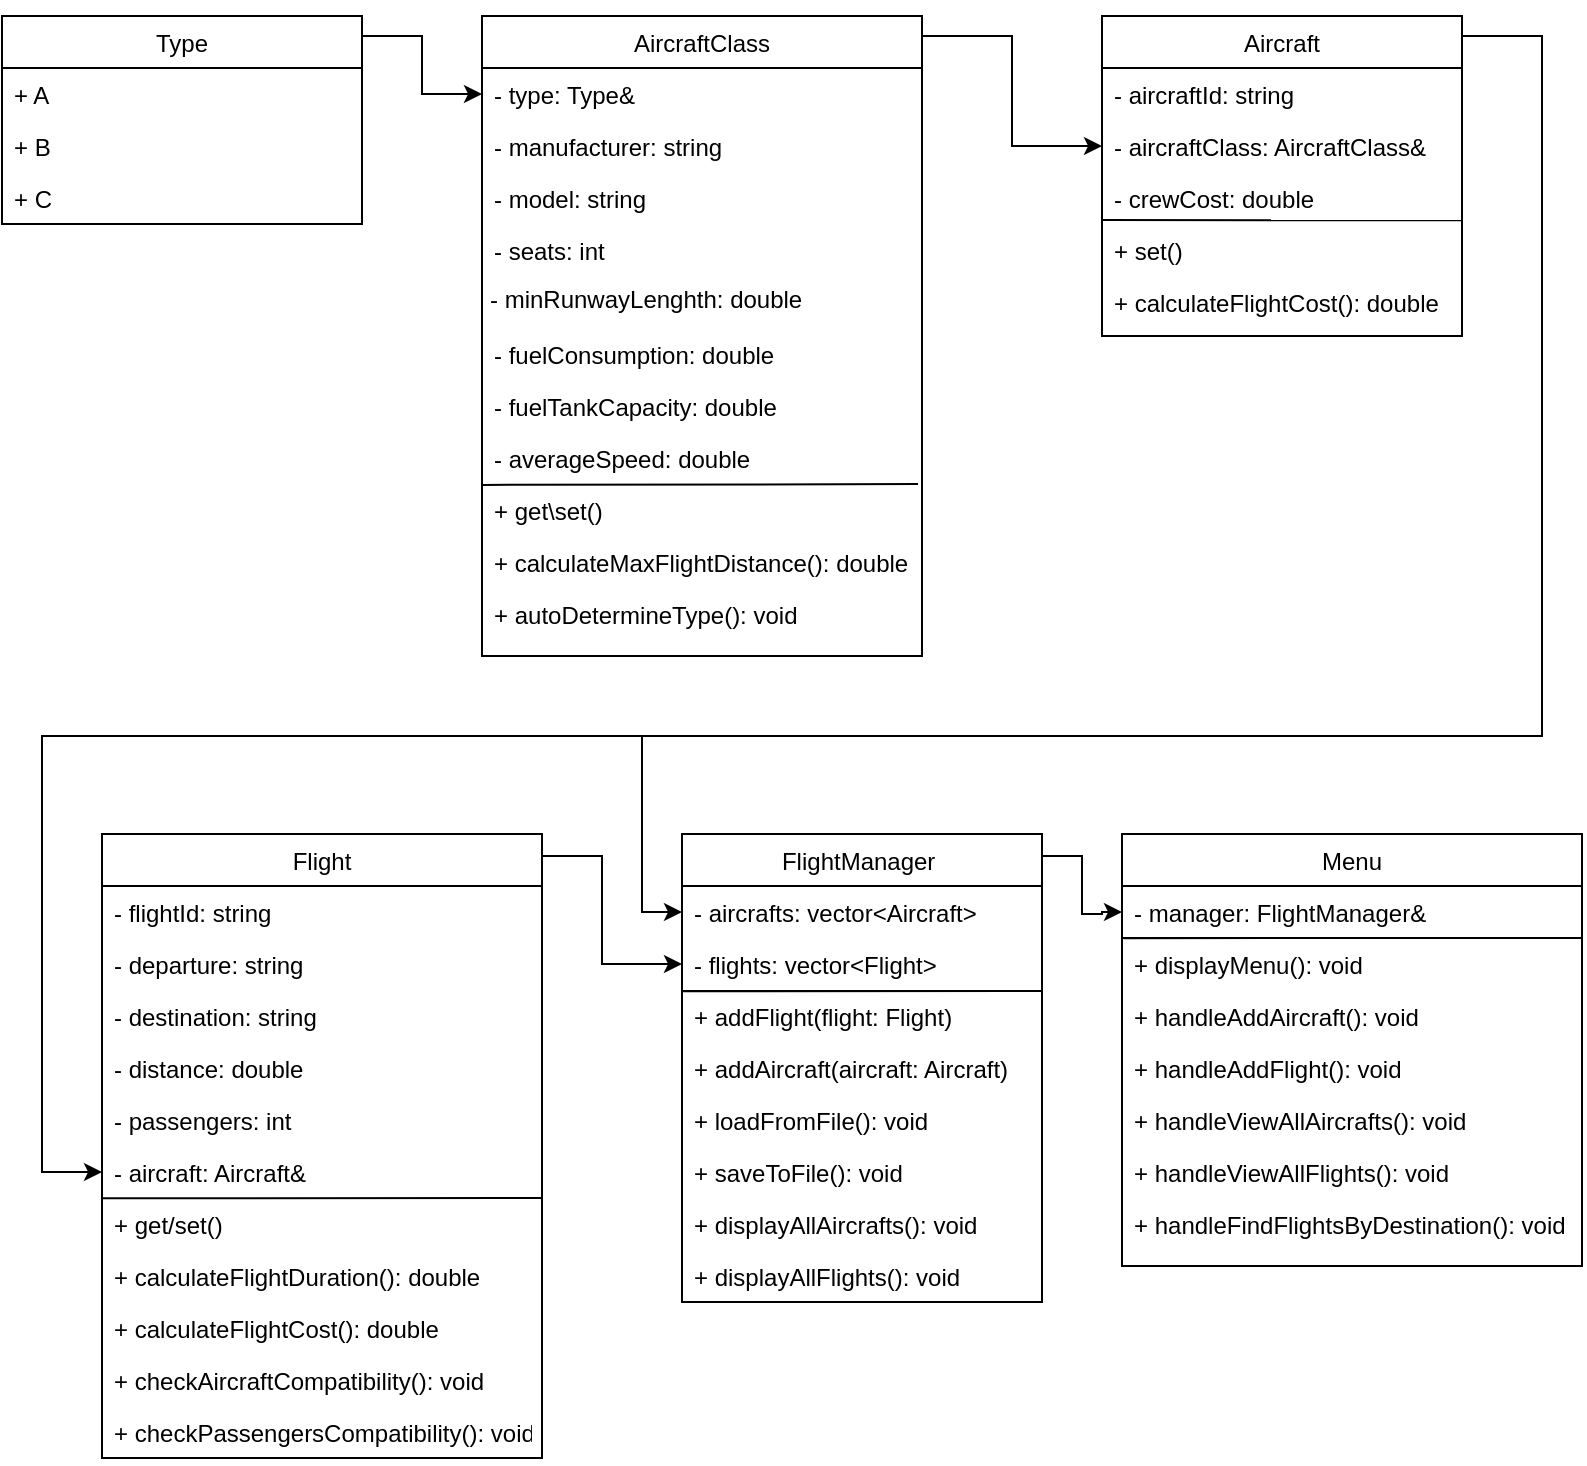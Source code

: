<mxfile version="25.0.3">
  <diagram id="C5RBs43oDa-KdzZeNtuy" name="Page-1">
    <mxGraphModel dx="2049" dy="1181" grid="1" gridSize="10" guides="1" tooltips="1" connect="1" arrows="1" fold="1" page="1" pageScale="1" pageWidth="827" pageHeight="1169" math="0" shadow="0">
      <root>
        <mxCell id="WIyWlLk6GJQsqaUBKTNV-0" />
        <mxCell id="WIyWlLk6GJQsqaUBKTNV-1" parent="WIyWlLk6GJQsqaUBKTNV-0" />
        <mxCell id="zkfFHV4jXpPFQw0GAbJ--0" value="AircraftClass" style="swimlane;fontStyle=0;align=center;verticalAlign=top;childLayout=stackLayout;horizontal=1;startSize=26;horizontalStack=0;resizeParent=1;resizeLast=0;collapsible=1;marginBottom=0;rounded=0;shadow=0;strokeWidth=1;" parent="WIyWlLk6GJQsqaUBKTNV-1" vertex="1">
          <mxGeometry x="270" y="20" width="220" height="320" as="geometry">
            <mxRectangle x="230" y="140" width="160" height="26" as="alternateBounds" />
          </mxGeometry>
        </mxCell>
        <mxCell id="GNQmXT9bek1zlUhUdbKP-7" value="- type: Type&amp;&#xa;" style="text;align=left;verticalAlign=top;spacingLeft=4;spacingRight=4;overflow=hidden;rotatable=0;points=[[0,0.5],[1,0.5]];portConstraint=eastwest;fontStyle=0" vertex="1" parent="zkfFHV4jXpPFQw0GAbJ--0">
          <mxGeometry y="26" width="220" height="26" as="geometry" />
        </mxCell>
        <mxCell id="zkfFHV4jXpPFQw0GAbJ--1" value="- manufacturer: string" style="text;align=left;verticalAlign=top;spacingLeft=4;spacingRight=4;overflow=hidden;rotatable=0;points=[[0,0.5],[1,0.5]];portConstraint=eastwest;fontStyle=0" parent="zkfFHV4jXpPFQw0GAbJ--0" vertex="1">
          <mxGeometry y="52" width="220" height="26" as="geometry" />
        </mxCell>
        <mxCell id="zkfFHV4jXpPFQw0GAbJ--2" value="- model: string" style="text;align=left;verticalAlign=top;spacingLeft=4;spacingRight=4;overflow=hidden;rotatable=0;points=[[0,0.5],[1,0.5]];portConstraint=eastwest;rounded=0;shadow=0;html=0;" parent="zkfFHV4jXpPFQw0GAbJ--0" vertex="1">
          <mxGeometry y="78" width="220" height="26" as="geometry" />
        </mxCell>
        <mxCell id="IwD0Bju1GEqMhFnLVucu-9" value="- seats: int" style="text;align=left;verticalAlign=top;spacingLeft=4;spacingRight=4;overflow=hidden;rotatable=0;points=[[0,0.5],[1,0.5]];portConstraint=eastwest;rounded=0;shadow=0;html=0;" parent="zkfFHV4jXpPFQw0GAbJ--0" vertex="1">
          <mxGeometry y="104" width="220" height="26" as="geometry" />
        </mxCell>
        <mxCell id="zkfFHV4jXpPFQw0GAbJ--3" value="- minRunwayLenghth: double" style="text;align=left;verticalAlign=top;spacingLeft=4;spacingRight=-4;overflow=hidden;rotatable=0;points=[[0,0.5],[1,0.5]];portConstraint=eastwest;rounded=0;shadow=0;html=0;spacing=0;spacingBottom=-7;" parent="zkfFHV4jXpPFQw0GAbJ--0" vertex="1">
          <mxGeometry y="130" width="220" height="26" as="geometry" />
        </mxCell>
        <mxCell id="zkfFHV4jXpPFQw0GAbJ--5" value="- fuelConsumption: double" style="text;align=left;verticalAlign=top;spacingLeft=4;spacingRight=4;overflow=hidden;rotatable=0;points=[[0,0.5],[1,0.5]];portConstraint=eastwest;" parent="zkfFHV4jXpPFQw0GAbJ--0" vertex="1">
          <mxGeometry y="156" width="220" height="26" as="geometry" />
        </mxCell>
        <mxCell id="IwD0Bju1GEqMhFnLVucu-11" value="- fuelTankCapacity: double" style="text;align=left;verticalAlign=top;spacingLeft=4;spacingRight=4;overflow=hidden;rotatable=0;points=[[0,0.5],[1,0.5]];portConstraint=eastwest;" parent="zkfFHV4jXpPFQw0GAbJ--0" vertex="1">
          <mxGeometry y="182" width="220" height="26" as="geometry" />
        </mxCell>
        <mxCell id="IwD0Bju1GEqMhFnLVucu-12" value="- averageSpeed: double" style="text;align=left;verticalAlign=top;spacingLeft=4;spacingRight=4;overflow=hidden;rotatable=0;points=[[0,0.5],[1,0.5]];portConstraint=eastwest;" parent="zkfFHV4jXpPFQw0GAbJ--0" vertex="1">
          <mxGeometry y="208" width="220" height="26" as="geometry" />
        </mxCell>
        <mxCell id="IwD0Bju1GEqMhFnLVucu-21" value="+ get\set()" style="text;align=left;verticalAlign=top;spacingLeft=4;spacingRight=4;overflow=hidden;rotatable=0;points=[[0,0.5],[1,0.5]];portConstraint=eastwest;" parent="zkfFHV4jXpPFQw0GAbJ--0" vertex="1">
          <mxGeometry y="234" width="220" height="26" as="geometry" />
        </mxCell>
        <mxCell id="IwD0Bju1GEqMhFnLVucu-22" value="+ calculateMaxFlightDistance(): double" style="text;align=left;verticalAlign=top;spacingLeft=4;spacingRight=4;overflow=hidden;rotatable=0;points=[[0,0.5],[1,0.5]];portConstraint=eastwest;" parent="zkfFHV4jXpPFQw0GAbJ--0" vertex="1">
          <mxGeometry y="260" width="220" height="26" as="geometry" />
        </mxCell>
        <mxCell id="GNQmXT9bek1zlUhUdbKP-9" value="+ autoDetermineType(): void" style="text;align=left;verticalAlign=top;spacingLeft=4;spacingRight=4;overflow=hidden;rotatable=0;points=[[0,0.5],[1,0.5]];portConstraint=eastwest;" vertex="1" parent="zkfFHV4jXpPFQw0GAbJ--0">
          <mxGeometry y="286" width="220" height="26" as="geometry" />
        </mxCell>
        <mxCell id="GNQmXT9bek1zlUhUdbKP-8" value="" style="endArrow=none;html=1;rounded=0;exitX=0;exitY=1.017;exitDx=0;exitDy=0;exitPerimeter=0;entryX=0.991;entryY=1.002;entryDx=0;entryDy=0;entryPerimeter=0;" edge="1" parent="zkfFHV4jXpPFQw0GAbJ--0" source="IwD0Bju1GEqMhFnLVucu-12" target="IwD0Bju1GEqMhFnLVucu-12">
          <mxGeometry width="50" height="50" relative="1" as="geometry">
            <mxPoint x="180" y="250" as="sourcePoint" />
            <mxPoint x="230" y="200" as="targetPoint" />
          </mxGeometry>
        </mxCell>
        <mxCell id="GNQmXT9bek1zlUhUdbKP-25" style="edgeStyle=orthogonalEdgeStyle;rounded=0;orthogonalLoop=1;jettySize=auto;html=1;exitX=1;exitY=0;exitDx=0;exitDy=0;entryX=0;entryY=0.5;entryDx=0;entryDy=0;" edge="1" parent="WIyWlLk6GJQsqaUBKTNV-1" source="zkfFHV4jXpPFQw0GAbJ--6" target="zkfFHV4jXpPFQw0GAbJ--14">
          <mxGeometry relative="1" as="geometry">
            <Array as="points">
              <mxPoint x="300" y="440" />
              <mxPoint x="330" y="440" />
              <mxPoint x="330" y="494" />
            </Array>
          </mxGeometry>
        </mxCell>
        <mxCell id="zkfFHV4jXpPFQw0GAbJ--6" value="Flight" style="swimlane;fontStyle=0;align=center;verticalAlign=top;childLayout=stackLayout;horizontal=1;startSize=26;horizontalStack=0;resizeParent=1;resizeLast=0;collapsible=1;marginBottom=0;rounded=0;shadow=0;strokeWidth=1;" parent="WIyWlLk6GJQsqaUBKTNV-1" vertex="1">
          <mxGeometry x="80" y="429" width="220" height="312" as="geometry">
            <mxRectangle x="130" y="380" width="160" height="26" as="alternateBounds" />
          </mxGeometry>
        </mxCell>
        <mxCell id="zkfFHV4jXpPFQw0GAbJ--7" value="- flightId: string" style="text;align=left;verticalAlign=top;spacingLeft=4;spacingRight=4;overflow=hidden;rotatable=0;points=[[0,0.5],[1,0.5]];portConstraint=eastwest;" parent="zkfFHV4jXpPFQw0GAbJ--6" vertex="1">
          <mxGeometry y="26" width="220" height="26" as="geometry" />
        </mxCell>
        <mxCell id="zkfFHV4jXpPFQw0GAbJ--8" value="- departure: string" style="text;align=left;verticalAlign=top;spacingLeft=4;spacingRight=4;overflow=hidden;rotatable=0;points=[[0,0.5],[1,0.5]];portConstraint=eastwest;rounded=0;shadow=0;html=0;" parent="zkfFHV4jXpPFQw0GAbJ--6" vertex="1">
          <mxGeometry y="52" width="220" height="26" as="geometry" />
        </mxCell>
        <mxCell id="zkfFHV4jXpPFQw0GAbJ--10" value="- destination: string" style="text;align=left;verticalAlign=top;spacingLeft=4;spacingRight=4;overflow=hidden;rotatable=0;points=[[0,0.5],[1,0.5]];portConstraint=eastwest;fontStyle=0" parent="zkfFHV4jXpPFQw0GAbJ--6" vertex="1">
          <mxGeometry y="78" width="220" height="26" as="geometry" />
        </mxCell>
        <mxCell id="zkfFHV4jXpPFQw0GAbJ--11" value="- distance: double" style="text;align=left;verticalAlign=top;spacingLeft=4;spacingRight=4;overflow=hidden;rotatable=0;points=[[0,0.5],[1,0.5]];portConstraint=eastwest;" parent="zkfFHV4jXpPFQw0GAbJ--6" vertex="1">
          <mxGeometry y="104" width="220" height="26" as="geometry" />
        </mxCell>
        <mxCell id="GNQmXT9bek1zlUhUdbKP-11" value="- passengers: int" style="text;align=left;verticalAlign=top;spacingLeft=4;spacingRight=4;overflow=hidden;rotatable=0;points=[[0,0.5],[1,0.5]];portConstraint=eastwest;fontStyle=0" vertex="1" parent="zkfFHV4jXpPFQw0GAbJ--6">
          <mxGeometry y="130" width="220" height="26" as="geometry" />
        </mxCell>
        <mxCell id="IwD0Bju1GEqMhFnLVucu-15" value="- aircraft: Aircraft&amp;" style="text;align=left;verticalAlign=top;spacingLeft=4;spacingRight=4;overflow=hidden;rotatable=0;points=[[0,0.5],[1,0.5]];portConstraint=eastwest;fontStyle=0" parent="zkfFHV4jXpPFQw0GAbJ--6" vertex="1">
          <mxGeometry y="156" width="220" height="26" as="geometry" />
        </mxCell>
        <mxCell id="IwD0Bju1GEqMhFnLVucu-29" value="" style="endArrow=none;html=1;rounded=0;entryX=1.001;entryY=1;entryDx=0;entryDy=0;entryPerimeter=0;exitX=0;exitY=1.005;exitDx=0;exitDy=0;exitPerimeter=0;" parent="zkfFHV4jXpPFQw0GAbJ--6" source="IwD0Bju1GEqMhFnLVucu-15" target="IwD0Bju1GEqMhFnLVucu-15" edge="1">
          <mxGeometry width="50" height="50" relative="1" as="geometry">
            <mxPoint y="155" as="sourcePoint" />
            <mxPoint x="60" y="150" as="targetPoint" />
          </mxGeometry>
        </mxCell>
        <mxCell id="IwD0Bju1GEqMhFnLVucu-30" value="+ get/set()" style="text;align=left;verticalAlign=top;spacingLeft=4;spacingRight=4;overflow=hidden;rotatable=0;points=[[0,0.5],[1,0.5]];portConstraint=eastwest;fontStyle=0" parent="zkfFHV4jXpPFQw0GAbJ--6" vertex="1">
          <mxGeometry y="182" width="220" height="26" as="geometry" />
        </mxCell>
        <mxCell id="IwD0Bju1GEqMhFnLVucu-31" value="+ calculateFlightDuration(): double" style="text;align=left;verticalAlign=top;spacingLeft=4;spacingRight=4;overflow=hidden;rotatable=0;points=[[0,0.5],[1,0.5]];portConstraint=eastwest;fontStyle=0" parent="zkfFHV4jXpPFQw0GAbJ--6" vertex="1">
          <mxGeometry y="208" width="220" height="26" as="geometry" />
        </mxCell>
        <mxCell id="IwD0Bju1GEqMhFnLVucu-32" value="+ calculateFlightCost(): double" style="text;align=left;verticalAlign=top;spacingLeft=4;spacingRight=4;overflow=hidden;rotatable=0;points=[[0,0.5],[1,0.5]];portConstraint=eastwest;fontStyle=0" parent="zkfFHV4jXpPFQw0GAbJ--6" vertex="1">
          <mxGeometry y="234" width="220" height="26" as="geometry" />
        </mxCell>
        <mxCell id="IwD0Bju1GEqMhFnLVucu-33" value="+ checkAircraftCompatibility(): void" style="text;align=left;verticalAlign=top;spacingLeft=4;spacingRight=4;overflow=hidden;rotatable=0;points=[[0,0.5],[1,0.5]];portConstraint=eastwest;fontStyle=0" parent="zkfFHV4jXpPFQw0GAbJ--6" vertex="1">
          <mxGeometry y="260" width="220" height="26" as="geometry" />
        </mxCell>
        <mxCell id="GNQmXT9bek1zlUhUdbKP-12" value="+ checkPassengersCompatibility(): void" style="text;align=left;verticalAlign=top;spacingLeft=4;spacingRight=4;overflow=hidden;rotatable=0;points=[[0,0.5],[1,0.5]];portConstraint=eastwest;fontStyle=0" vertex="1" parent="zkfFHV4jXpPFQw0GAbJ--6">
          <mxGeometry y="286" width="220" height="26" as="geometry" />
        </mxCell>
        <mxCell id="GNQmXT9bek1zlUhUdbKP-26" style="edgeStyle=orthogonalEdgeStyle;rounded=0;orthogonalLoop=1;jettySize=auto;html=1;exitX=1;exitY=0;exitDx=0;exitDy=0;entryX=0;entryY=0.5;entryDx=0;entryDy=0;" edge="1" parent="WIyWlLk6GJQsqaUBKTNV-1" source="zkfFHV4jXpPFQw0GAbJ--13" target="IwD0Bju1GEqMhFnLVucu-42">
          <mxGeometry relative="1" as="geometry">
            <Array as="points">
              <mxPoint x="550" y="440" />
              <mxPoint x="570" y="440" />
              <mxPoint x="570" y="469" />
              <mxPoint x="580" y="469" />
            </Array>
          </mxGeometry>
        </mxCell>
        <mxCell id="zkfFHV4jXpPFQw0GAbJ--13" value="FlightManager " style="swimlane;fontStyle=0;align=center;verticalAlign=top;childLayout=stackLayout;horizontal=1;startSize=26;horizontalStack=0;resizeParent=1;resizeLast=0;collapsible=1;marginBottom=0;rounded=0;shadow=0;strokeWidth=1;" parent="WIyWlLk6GJQsqaUBKTNV-1" vertex="1">
          <mxGeometry x="370" y="429" width="180" height="234" as="geometry">
            <mxRectangle x="340" y="380" width="170" height="26" as="alternateBounds" />
          </mxGeometry>
        </mxCell>
        <mxCell id="IwD0Bju1GEqMhFnLVucu-17" value="- aircrafts: vector&lt;Aircraft&gt;" style="text;align=left;verticalAlign=top;spacingLeft=4;spacingRight=4;overflow=hidden;rotatable=0;points=[[0,0.5],[1,0.5]];portConstraint=eastwest;" parent="zkfFHV4jXpPFQw0GAbJ--13" vertex="1">
          <mxGeometry y="26" width="180" height="26" as="geometry" />
        </mxCell>
        <mxCell id="zkfFHV4jXpPFQw0GAbJ--14" value="- flights: vector&lt;Flight&gt;" style="text;align=left;verticalAlign=top;spacingLeft=4;spacingRight=4;overflow=hidden;rotatable=0;points=[[0,0.5],[1,0.5]];portConstraint=eastwest;" parent="zkfFHV4jXpPFQw0GAbJ--13" vertex="1">
          <mxGeometry y="52" width="180" height="26" as="geometry" />
        </mxCell>
        <mxCell id="IwD0Bju1GEqMhFnLVucu-34" value="" style="endArrow=none;html=1;rounded=0;" parent="zkfFHV4jXpPFQw0GAbJ--13" edge="1">
          <mxGeometry width="50" height="50" relative="1" as="geometry">
            <mxPoint y="78.5" as="sourcePoint" />
            <mxPoint x="160" y="78.5" as="targetPoint" />
          </mxGeometry>
        </mxCell>
        <mxCell id="IwD0Bju1GEqMhFnLVucu-35" value="+ addFlight(flight: Flight)" style="text;align=left;verticalAlign=top;spacingLeft=4;spacingRight=4;overflow=hidden;rotatable=0;points=[[0,0.5],[1,0.5]];portConstraint=eastwest;" parent="zkfFHV4jXpPFQw0GAbJ--13" vertex="1">
          <mxGeometry y="78" width="180" height="26" as="geometry" />
        </mxCell>
        <mxCell id="IwD0Bju1GEqMhFnLVucu-36" value="+ addAircraft(aircraft: Aircraft)" style="text;align=left;verticalAlign=top;spacingLeft=4;spacingRight=4;overflow=hidden;rotatable=0;points=[[0,0.5],[1,0.5]];portConstraint=eastwest;" parent="zkfFHV4jXpPFQw0GAbJ--13" vertex="1">
          <mxGeometry y="104" width="180" height="26" as="geometry" />
        </mxCell>
        <mxCell id="IwD0Bju1GEqMhFnLVucu-37" value="+ loadFromFile(): void" style="text;align=left;verticalAlign=top;spacingLeft=4;spacingRight=4;overflow=hidden;rotatable=0;points=[[0,0.5],[1,0.5]];portConstraint=eastwest;" parent="zkfFHV4jXpPFQw0GAbJ--13" vertex="1">
          <mxGeometry y="130" width="180" height="26" as="geometry" />
        </mxCell>
        <mxCell id="IwD0Bju1GEqMhFnLVucu-38" value="+ saveToFile(): void" style="text;align=left;verticalAlign=top;spacingLeft=4;spacingRight=4;overflow=hidden;rotatable=0;points=[[0,0.5],[1,0.5]];portConstraint=eastwest;" parent="zkfFHV4jXpPFQw0GAbJ--13" vertex="1">
          <mxGeometry y="156" width="180" height="26" as="geometry" />
        </mxCell>
        <mxCell id="IwD0Bju1GEqMhFnLVucu-39" value="+ displayAllAircrafts(): void" style="text;align=left;verticalAlign=top;spacingLeft=4;spacingRight=4;overflow=hidden;rotatable=0;points=[[0,0.5],[1,0.5]];portConstraint=eastwest;" parent="zkfFHV4jXpPFQw0GAbJ--13" vertex="1">
          <mxGeometry y="182" width="180" height="26" as="geometry" />
        </mxCell>
        <mxCell id="IwD0Bju1GEqMhFnLVucu-40" value="+ displayAllFlights(): void" style="text;align=left;verticalAlign=top;spacingLeft=4;spacingRight=4;overflow=hidden;rotatable=0;points=[[0,0.5],[1,0.5]];portConstraint=eastwest;" parent="zkfFHV4jXpPFQw0GAbJ--13" vertex="1">
          <mxGeometry y="208" width="180" height="26" as="geometry" />
        </mxCell>
        <mxCell id="IwD0Bju1GEqMhFnLVucu-41" value="" style="endArrow=none;html=1;rounded=0;entryX=1.001;entryY=0.018;entryDx=0;entryDy=0;entryPerimeter=0;exitX=0.002;exitY=0.023;exitDx=0;exitDy=0;exitPerimeter=0;" parent="zkfFHV4jXpPFQw0GAbJ--13" source="IwD0Bju1GEqMhFnLVucu-35" target="IwD0Bju1GEqMhFnLVucu-35" edge="1">
          <mxGeometry width="50" height="50" relative="1" as="geometry">
            <mxPoint x="56" y="120" as="sourcePoint" />
            <mxPoint x="106" y="70" as="targetPoint" />
          </mxGeometry>
        </mxCell>
        <mxCell id="GNQmXT9bek1zlUhUdbKP-17" style="edgeStyle=orthogonalEdgeStyle;rounded=0;orthogonalLoop=1;jettySize=auto;html=1;exitX=1;exitY=0;exitDx=0;exitDy=0;entryX=0;entryY=0.5;entryDx=0;entryDy=0;" edge="1" parent="WIyWlLk6GJQsqaUBKTNV-1" source="zkfFHV4jXpPFQw0GAbJ--17" target="IwD0Bju1GEqMhFnLVucu-15">
          <mxGeometry relative="1" as="geometry">
            <Array as="points">
              <mxPoint x="760" y="30" />
              <mxPoint x="800" y="30" />
              <mxPoint x="800" y="380" />
              <mxPoint x="50" y="380" />
              <mxPoint x="50" y="598" />
            </Array>
          </mxGeometry>
        </mxCell>
        <mxCell id="zkfFHV4jXpPFQw0GAbJ--17" value="Aircraft" style="swimlane;fontStyle=0;align=center;verticalAlign=top;childLayout=stackLayout;horizontal=1;startSize=26;horizontalStack=0;resizeParent=1;resizeLast=0;collapsible=1;marginBottom=0;rounded=0;shadow=0;strokeWidth=1;" parent="WIyWlLk6GJQsqaUBKTNV-1" vertex="1">
          <mxGeometry x="580" y="20" width="180" height="160" as="geometry">
            <mxRectangle x="550" y="140" width="160" height="26" as="alternateBounds" />
          </mxGeometry>
        </mxCell>
        <mxCell id="zkfFHV4jXpPFQw0GAbJ--18" value="- aircraftId: string" style="text;align=left;verticalAlign=top;spacingLeft=4;spacingRight=4;overflow=hidden;rotatable=0;points=[[0,0.5],[1,0.5]];portConstraint=eastwest;" parent="zkfFHV4jXpPFQw0GAbJ--17" vertex="1">
          <mxGeometry y="26" width="180" height="26" as="geometry" />
        </mxCell>
        <mxCell id="zkfFHV4jXpPFQw0GAbJ--19" value="- aircraftClass: AircraftClass&amp;" style="text;align=left;verticalAlign=top;spacingLeft=4;spacingRight=4;overflow=hidden;rotatable=0;points=[[0,0.5],[1,0.5]];portConstraint=eastwest;rounded=0;shadow=0;html=0;" parent="zkfFHV4jXpPFQw0GAbJ--17" vertex="1">
          <mxGeometry y="52" width="180" height="26" as="geometry" />
        </mxCell>
        <mxCell id="zkfFHV4jXpPFQw0GAbJ--20" value="- crewCost: double" style="text;align=left;verticalAlign=top;spacingLeft=4;spacingRight=4;overflow=hidden;rotatable=0;points=[[0,0.5],[1,0.5]];portConstraint=eastwest;rounded=0;shadow=0;html=0;" parent="zkfFHV4jXpPFQw0GAbJ--17" vertex="1">
          <mxGeometry y="78" width="180" height="26" as="geometry" />
        </mxCell>
        <mxCell id="IwD0Bju1GEqMhFnLVucu-24" value="" style="endArrow=none;html=1;rounded=0;entryX=0.999;entryY=0.929;entryDx=0;entryDy=0;entryPerimeter=0;" parent="zkfFHV4jXpPFQw0GAbJ--17" target="zkfFHV4jXpPFQw0GAbJ--20" edge="1">
          <mxGeometry width="50" height="50" relative="1" as="geometry">
            <mxPoint y="102" as="sourcePoint" />
            <mxPoint x="160" y="106" as="targetPoint" />
          </mxGeometry>
        </mxCell>
        <mxCell id="IwD0Bju1GEqMhFnLVucu-26" value="+ set()" style="text;align=left;verticalAlign=top;spacingLeft=4;spacingRight=4;overflow=hidden;rotatable=0;points=[[0,0.5],[1,0.5]];portConstraint=eastwest;rounded=0;shadow=0;html=0;" parent="zkfFHV4jXpPFQw0GAbJ--17" vertex="1">
          <mxGeometry y="104" width="180" height="26" as="geometry" />
        </mxCell>
        <mxCell id="IwD0Bju1GEqMhFnLVucu-27" value="+ calculateFlightCost(): double" style="text;align=left;verticalAlign=top;spacingLeft=4;spacingRight=4;overflow=hidden;rotatable=0;points=[[0,0.5],[1,0.5]];portConstraint=eastwest;rounded=0;shadow=0;html=0;" parent="zkfFHV4jXpPFQw0GAbJ--17" vertex="1">
          <mxGeometry y="130" width="180" height="26" as="geometry" />
        </mxCell>
        <mxCell id="IwD0Bju1GEqMhFnLVucu-0" value="Menu&#xa;" style="swimlane;fontStyle=0;align=center;verticalAlign=top;childLayout=stackLayout;horizontal=1;startSize=26;horizontalStack=0;resizeParent=1;resizeLast=0;collapsible=1;marginBottom=0;rounded=0;shadow=0;strokeWidth=1;" parent="WIyWlLk6GJQsqaUBKTNV-1" vertex="1">
          <mxGeometry x="590" y="429" width="230" height="216" as="geometry">
            <mxRectangle x="560" y="330" width="160" height="26" as="alternateBounds" />
          </mxGeometry>
        </mxCell>
        <mxCell id="IwD0Bju1GEqMhFnLVucu-42" value="- manager: FlightManager&amp;" style="text;align=left;verticalAlign=top;spacingLeft=4;spacingRight=4;overflow=hidden;rotatable=0;points=[[0,0.5],[1,0.5]];portConstraint=eastwest;" parent="IwD0Bju1GEqMhFnLVucu-0" vertex="1">
          <mxGeometry y="26" width="230" height="26" as="geometry" />
        </mxCell>
        <mxCell id="IwD0Bju1GEqMhFnLVucu-44" value="" style="endArrow=none;html=1;rounded=0;exitX=0.004;exitY=1.003;exitDx=0;exitDy=0;exitPerimeter=0;" parent="IwD0Bju1GEqMhFnLVucu-0" source="IwD0Bju1GEqMhFnLVucu-42" edge="1">
          <mxGeometry width="50" height="50" relative="1" as="geometry">
            <mxPoint x="110" y="102" as="sourcePoint" />
            <mxPoint x="160" y="52" as="targetPoint" />
          </mxGeometry>
        </mxCell>
        <mxCell id="IwD0Bju1GEqMhFnLVucu-45" value="+ displayMenu(): void" style="text;align=left;verticalAlign=top;spacingLeft=4;spacingRight=4;overflow=hidden;rotatable=0;points=[[0,0.5],[1,0.5]];portConstraint=eastwest;" parent="IwD0Bju1GEqMhFnLVucu-0" vertex="1">
          <mxGeometry y="52" width="230" height="26" as="geometry" />
        </mxCell>
        <mxCell id="IwD0Bju1GEqMhFnLVucu-46" value="+ handleAddAircraft(): void" style="text;align=left;verticalAlign=top;spacingLeft=4;spacingRight=4;overflow=hidden;rotatable=0;points=[[0,0.5],[1,0.5]];portConstraint=eastwest;" parent="IwD0Bju1GEqMhFnLVucu-0" vertex="1">
          <mxGeometry y="78" width="230" height="26" as="geometry" />
        </mxCell>
        <mxCell id="IwD0Bju1GEqMhFnLVucu-47" value="+ handleAddFlight(): void" style="text;align=left;verticalAlign=top;spacingLeft=4;spacingRight=4;overflow=hidden;rotatable=0;points=[[0,0.5],[1,0.5]];portConstraint=eastwest;" parent="IwD0Bju1GEqMhFnLVucu-0" vertex="1">
          <mxGeometry y="104" width="230" height="26" as="geometry" />
        </mxCell>
        <mxCell id="IwD0Bju1GEqMhFnLVucu-48" value="+ handleViewAllAircrafts(): void" style="text;align=left;verticalAlign=top;spacingLeft=4;spacingRight=4;overflow=hidden;rotatable=0;points=[[0,0.5],[1,0.5]];portConstraint=eastwest;" parent="IwD0Bju1GEqMhFnLVucu-0" vertex="1">
          <mxGeometry y="130" width="230" height="26" as="geometry" />
        </mxCell>
        <mxCell id="IwD0Bju1GEqMhFnLVucu-49" value="+ handleViewAllFlights(): void" style="text;align=left;verticalAlign=top;spacingLeft=4;spacingRight=4;overflow=hidden;rotatable=0;points=[[0,0.5],[1,0.5]];portConstraint=eastwest;" parent="IwD0Bju1GEqMhFnLVucu-0" vertex="1">
          <mxGeometry y="156" width="230" height="26" as="geometry" />
        </mxCell>
        <mxCell id="IwD0Bju1GEqMhFnLVucu-50" value="+ handleFindFlightsByDestination(): void" style="text;align=left;verticalAlign=top;spacingLeft=4;spacingRight=4;overflow=hidden;rotatable=0;points=[[0,0.5],[1,0.5]];portConstraint=eastwest;" parent="IwD0Bju1GEqMhFnLVucu-0" vertex="1">
          <mxGeometry y="182" width="230" height="26" as="geometry" />
        </mxCell>
        <mxCell id="IwD0Bju1GEqMhFnLVucu-51" value="" style="endArrow=none;html=1;rounded=0;entryX=0.999;entryY=-0.002;entryDx=0;entryDy=0;entryPerimeter=0;exitX=-0.002;exitY=-0.002;exitDx=0;exitDy=0;exitPerimeter=0;" parent="IwD0Bju1GEqMhFnLVucu-0" source="IwD0Bju1GEqMhFnLVucu-45" target="IwD0Bju1GEqMhFnLVucu-45" edge="1">
          <mxGeometry width="50" height="50" relative="1" as="geometry">
            <mxPoint x="120" y="110" as="sourcePoint" />
            <mxPoint x="170" y="60" as="targetPoint" />
          </mxGeometry>
        </mxCell>
        <mxCell id="GNQmXT9bek1zlUhUdbKP-15" style="edgeStyle=orthogonalEdgeStyle;rounded=0;orthogonalLoop=1;jettySize=auto;html=1;exitX=1;exitY=0;exitDx=0;exitDy=0;entryX=0;entryY=0.5;entryDx=0;entryDy=0;" edge="1" parent="WIyWlLk6GJQsqaUBKTNV-1" source="GNQmXT9bek1zlUhUdbKP-0" target="GNQmXT9bek1zlUhUdbKP-7">
          <mxGeometry relative="1" as="geometry">
            <Array as="points">
              <mxPoint x="210" y="30" />
              <mxPoint x="240" y="30" />
              <mxPoint x="240" y="59" />
            </Array>
          </mxGeometry>
        </mxCell>
        <mxCell id="GNQmXT9bek1zlUhUdbKP-0" value="Type" style="swimlane;fontStyle=0;align=center;verticalAlign=top;childLayout=stackLayout;horizontal=1;startSize=26;horizontalStack=0;resizeParent=1;resizeLast=0;collapsible=1;marginBottom=0;rounded=0;shadow=0;strokeWidth=1;" vertex="1" parent="WIyWlLk6GJQsqaUBKTNV-1">
          <mxGeometry x="30" y="20" width="180" height="104" as="geometry">
            <mxRectangle x="550" y="140" width="160" height="26" as="alternateBounds" />
          </mxGeometry>
        </mxCell>
        <mxCell id="GNQmXT9bek1zlUhUdbKP-1" value="+ A" style="text;align=left;verticalAlign=top;spacingLeft=4;spacingRight=4;overflow=hidden;rotatable=0;points=[[0,0.5],[1,0.5]];portConstraint=eastwest;" vertex="1" parent="GNQmXT9bek1zlUhUdbKP-0">
          <mxGeometry y="26" width="180" height="26" as="geometry" />
        </mxCell>
        <mxCell id="GNQmXT9bek1zlUhUdbKP-2" value="+ B" style="text;align=left;verticalAlign=top;spacingLeft=4;spacingRight=4;overflow=hidden;rotatable=0;points=[[0,0.5],[1,0.5]];portConstraint=eastwest;rounded=0;shadow=0;html=0;" vertex="1" parent="GNQmXT9bek1zlUhUdbKP-0">
          <mxGeometry y="52" width="180" height="26" as="geometry" />
        </mxCell>
        <mxCell id="GNQmXT9bek1zlUhUdbKP-3" value="+ C" style="text;align=left;verticalAlign=top;spacingLeft=4;spacingRight=4;overflow=hidden;rotatable=0;points=[[0,0.5],[1,0.5]];portConstraint=eastwest;rounded=0;shadow=0;html=0;" vertex="1" parent="GNQmXT9bek1zlUhUdbKP-0">
          <mxGeometry y="78" width="180" height="26" as="geometry" />
        </mxCell>
        <mxCell id="GNQmXT9bek1zlUhUdbKP-16" style="edgeStyle=orthogonalEdgeStyle;rounded=0;orthogonalLoop=1;jettySize=auto;html=1;exitX=1;exitY=0.5;exitDx=0;exitDy=0;entryX=0;entryY=0.5;entryDx=0;entryDy=0;" edge="1" parent="WIyWlLk6GJQsqaUBKTNV-1" source="GNQmXT9bek1zlUhUdbKP-7" target="zkfFHV4jXpPFQw0GAbJ--19">
          <mxGeometry relative="1" as="geometry">
            <Array as="points">
              <mxPoint x="490" y="30" />
              <mxPoint x="535" y="30" />
              <mxPoint x="535" y="85" />
            </Array>
          </mxGeometry>
        </mxCell>
        <mxCell id="GNQmXT9bek1zlUhUdbKP-24" style="edgeStyle=orthogonalEdgeStyle;rounded=0;orthogonalLoop=1;jettySize=auto;html=1;exitX=0;exitY=0.5;exitDx=0;exitDy=0;endArrow=none;endFill=0;startArrow=classic;startFill=1;" edge="1" parent="WIyWlLk6GJQsqaUBKTNV-1" source="IwD0Bju1GEqMhFnLVucu-17">
          <mxGeometry relative="1" as="geometry">
            <mxPoint x="350" y="380" as="targetPoint" />
            <mxPoint x="320" y="468" as="sourcePoint" />
            <Array as="points">
              <mxPoint x="350" y="468" />
            </Array>
          </mxGeometry>
        </mxCell>
      </root>
    </mxGraphModel>
  </diagram>
</mxfile>
